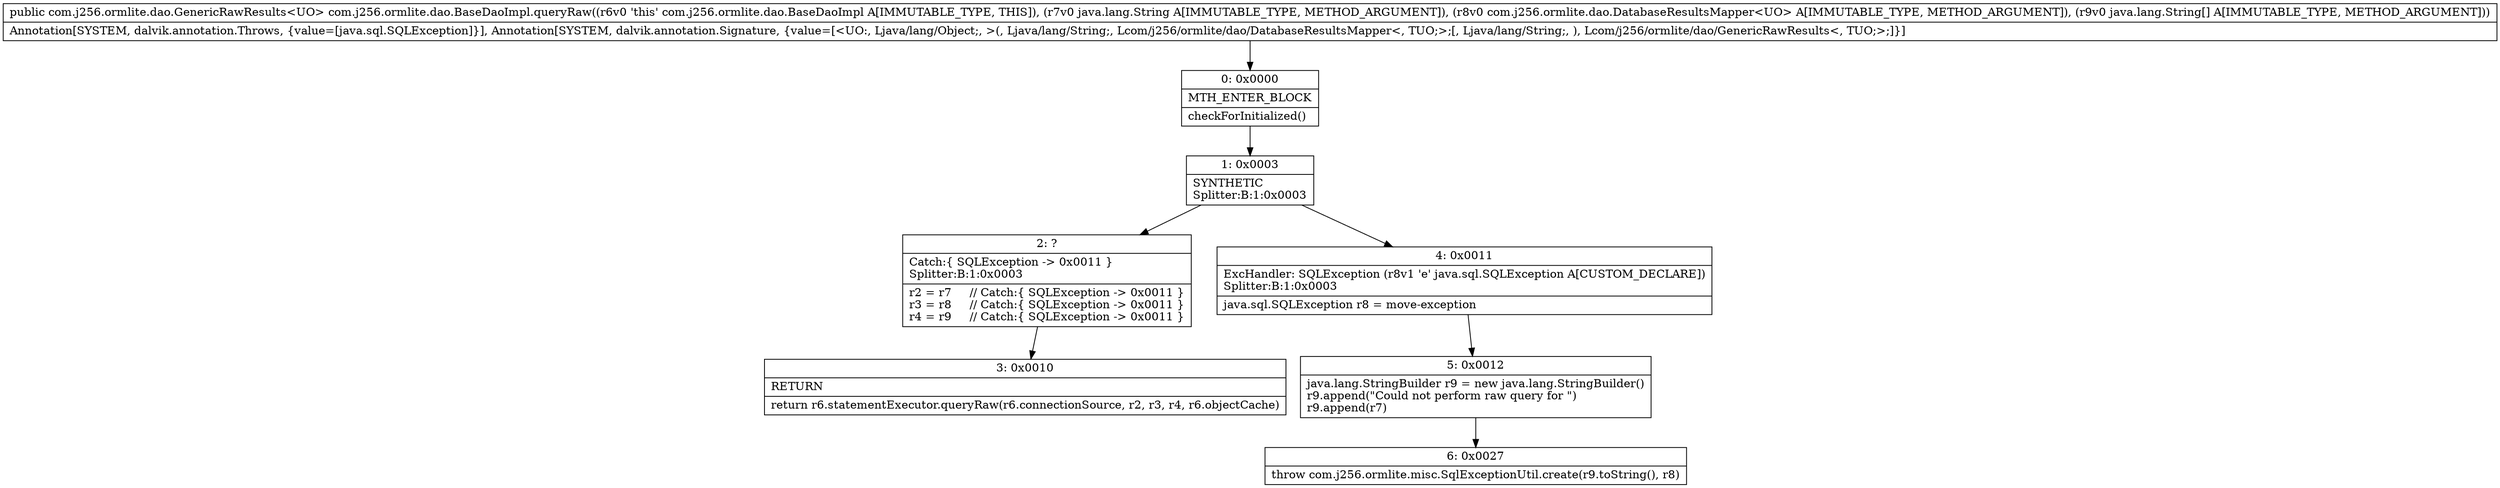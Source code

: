 digraph "CFG forcom.j256.ormlite.dao.BaseDaoImpl.queryRaw(Ljava\/lang\/String;Lcom\/j256\/ormlite\/dao\/DatabaseResultsMapper;[Ljava\/lang\/String;)Lcom\/j256\/ormlite\/dao\/GenericRawResults;" {
Node_0 [shape=record,label="{0\:\ 0x0000|MTH_ENTER_BLOCK\l|checkForInitialized()\l}"];
Node_1 [shape=record,label="{1\:\ 0x0003|SYNTHETIC\lSplitter:B:1:0x0003\l}"];
Node_2 [shape=record,label="{2\:\ ?|Catch:\{ SQLException \-\> 0x0011 \}\lSplitter:B:1:0x0003\l|r2 = r7     \/\/ Catch:\{ SQLException \-\> 0x0011 \}\lr3 = r8     \/\/ Catch:\{ SQLException \-\> 0x0011 \}\lr4 = r9     \/\/ Catch:\{ SQLException \-\> 0x0011 \}\l}"];
Node_3 [shape=record,label="{3\:\ 0x0010|RETURN\l|return r6.statementExecutor.queryRaw(r6.connectionSource, r2, r3, r4, r6.objectCache)\l}"];
Node_4 [shape=record,label="{4\:\ 0x0011|ExcHandler: SQLException (r8v1 'e' java.sql.SQLException A[CUSTOM_DECLARE])\lSplitter:B:1:0x0003\l|java.sql.SQLException r8 = move\-exception\l}"];
Node_5 [shape=record,label="{5\:\ 0x0012|java.lang.StringBuilder r9 = new java.lang.StringBuilder()\lr9.append(\"Could not perform raw query for \")\lr9.append(r7)\l}"];
Node_6 [shape=record,label="{6\:\ 0x0027|throw com.j256.ormlite.misc.SqlExceptionUtil.create(r9.toString(), r8)\l}"];
MethodNode[shape=record,label="{public com.j256.ormlite.dao.GenericRawResults\<UO\> com.j256.ormlite.dao.BaseDaoImpl.queryRaw((r6v0 'this' com.j256.ormlite.dao.BaseDaoImpl A[IMMUTABLE_TYPE, THIS]), (r7v0 java.lang.String A[IMMUTABLE_TYPE, METHOD_ARGUMENT]), (r8v0 com.j256.ormlite.dao.DatabaseResultsMapper\<UO\> A[IMMUTABLE_TYPE, METHOD_ARGUMENT]), (r9v0 java.lang.String[] A[IMMUTABLE_TYPE, METHOD_ARGUMENT]))  | Annotation[SYSTEM, dalvik.annotation.Throws, \{value=[java.sql.SQLException]\}], Annotation[SYSTEM, dalvik.annotation.Signature, \{value=[\<UO:, Ljava\/lang\/Object;, \>(, Ljava\/lang\/String;, Lcom\/j256\/ormlite\/dao\/DatabaseResultsMapper\<, TUO;\>;[, Ljava\/lang\/String;, ), Lcom\/j256\/ormlite\/dao\/GenericRawResults\<, TUO;\>;]\}]\l}"];
MethodNode -> Node_0;
Node_0 -> Node_1;
Node_1 -> Node_2;
Node_1 -> Node_4;
Node_2 -> Node_3;
Node_4 -> Node_5;
Node_5 -> Node_6;
}

